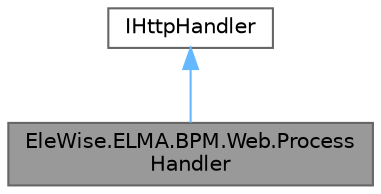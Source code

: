 digraph "EleWise.ELMA.BPM.Web.ProcessHandler"
{
 // LATEX_PDF_SIZE
  bgcolor="transparent";
  edge [fontname=Helvetica,fontsize=10,labelfontname=Helvetica,labelfontsize=10];
  node [fontname=Helvetica,fontsize=10,shape=box,height=0.2,width=0.4];
  Node1 [id="Node000001",label="EleWise.ELMA.BPM.Web.Process\lHandler",height=0.2,width=0.4,color="gray40", fillcolor="grey60", style="filled", fontcolor="black",tooltip="Обработчик запросов на документацию"];
  Node2 -> Node1 [id="edge1_Node000001_Node000002",dir="back",color="steelblue1",style="solid",tooltip=" "];
  Node2 [id="Node000002",label="IHttpHandler",height=0.2,width=0.4,color="gray40", fillcolor="white", style="filled",tooltip=" "];
}

